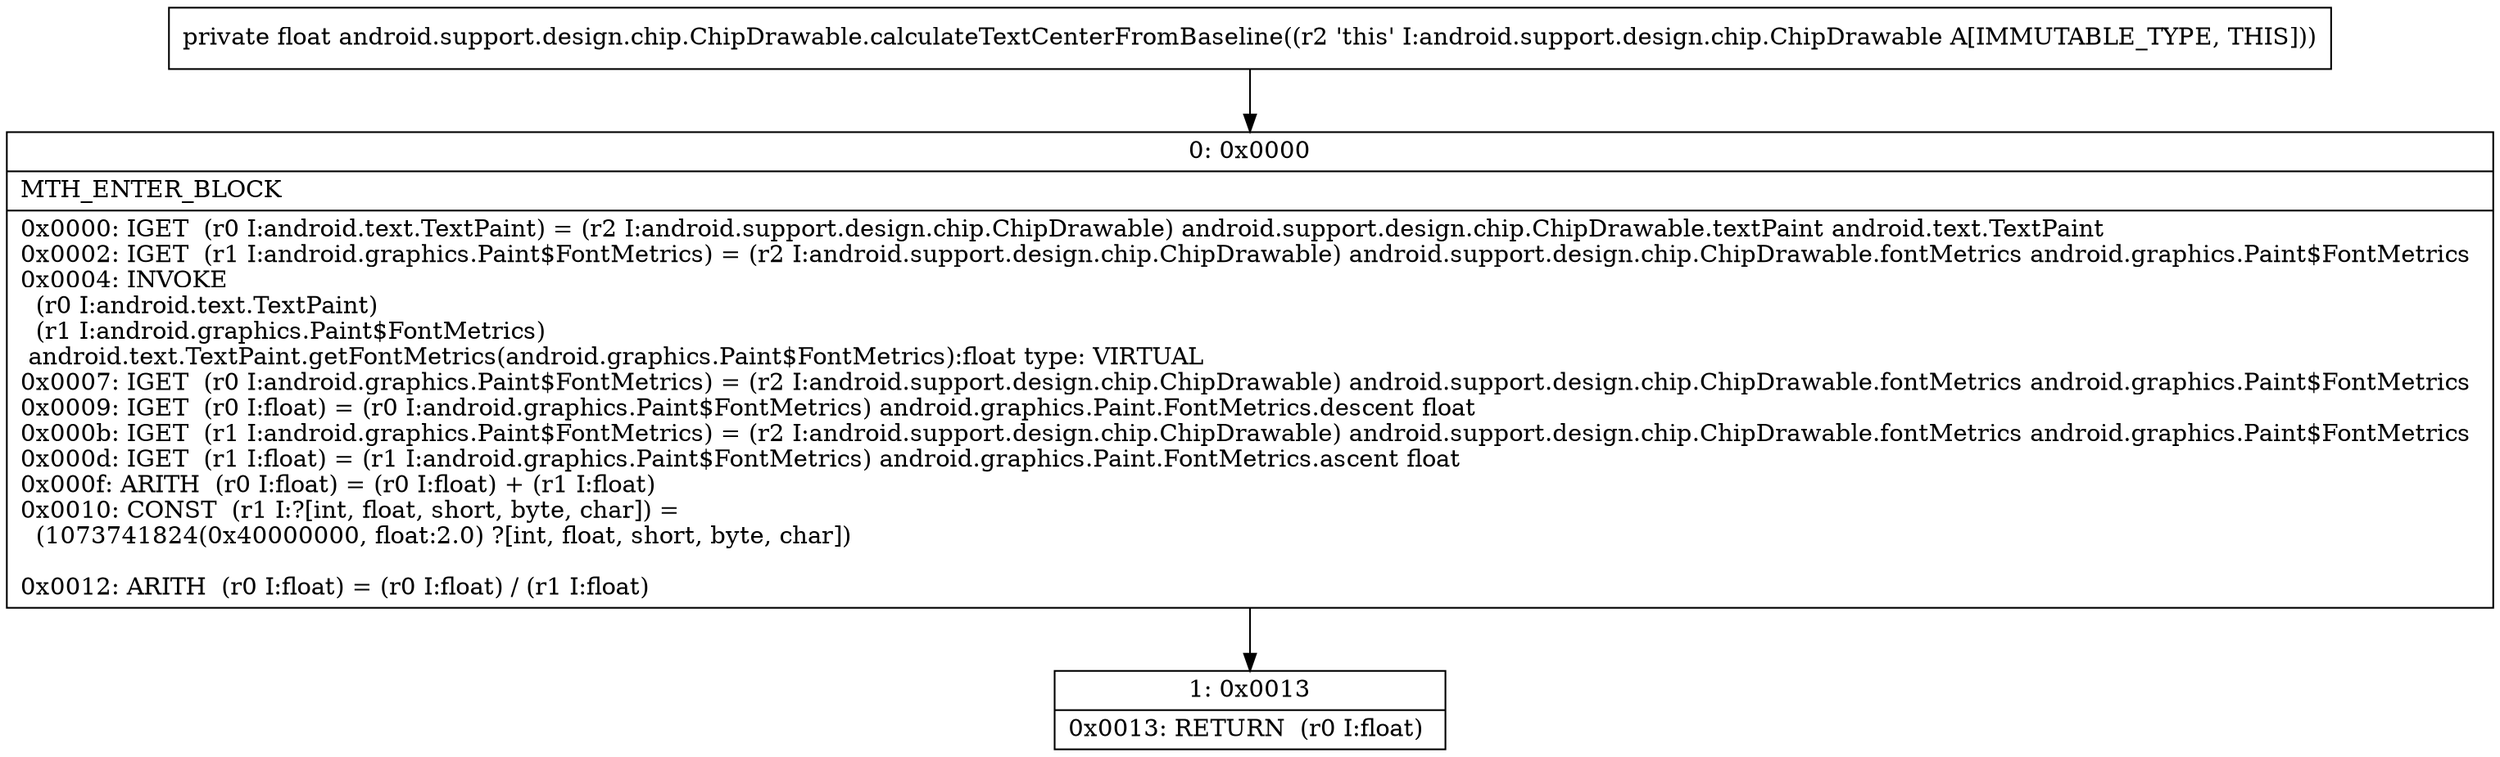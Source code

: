 digraph "CFG forandroid.support.design.chip.ChipDrawable.calculateTextCenterFromBaseline()F" {
Node_0 [shape=record,label="{0\:\ 0x0000|MTH_ENTER_BLOCK\l|0x0000: IGET  (r0 I:android.text.TextPaint) = (r2 I:android.support.design.chip.ChipDrawable) android.support.design.chip.ChipDrawable.textPaint android.text.TextPaint \l0x0002: IGET  (r1 I:android.graphics.Paint$FontMetrics) = (r2 I:android.support.design.chip.ChipDrawable) android.support.design.chip.ChipDrawable.fontMetrics android.graphics.Paint$FontMetrics \l0x0004: INVOKE  \l  (r0 I:android.text.TextPaint)\l  (r1 I:android.graphics.Paint$FontMetrics)\l android.text.TextPaint.getFontMetrics(android.graphics.Paint$FontMetrics):float type: VIRTUAL \l0x0007: IGET  (r0 I:android.graphics.Paint$FontMetrics) = (r2 I:android.support.design.chip.ChipDrawable) android.support.design.chip.ChipDrawable.fontMetrics android.graphics.Paint$FontMetrics \l0x0009: IGET  (r0 I:float) = (r0 I:android.graphics.Paint$FontMetrics) android.graphics.Paint.FontMetrics.descent float \l0x000b: IGET  (r1 I:android.graphics.Paint$FontMetrics) = (r2 I:android.support.design.chip.ChipDrawable) android.support.design.chip.ChipDrawable.fontMetrics android.graphics.Paint$FontMetrics \l0x000d: IGET  (r1 I:float) = (r1 I:android.graphics.Paint$FontMetrics) android.graphics.Paint.FontMetrics.ascent float \l0x000f: ARITH  (r0 I:float) = (r0 I:float) + (r1 I:float) \l0x0010: CONST  (r1 I:?[int, float, short, byte, char]) = \l  (1073741824(0x40000000, float:2.0) ?[int, float, short, byte, char])\l \l0x0012: ARITH  (r0 I:float) = (r0 I:float) \/ (r1 I:float) \l}"];
Node_1 [shape=record,label="{1\:\ 0x0013|0x0013: RETURN  (r0 I:float) \l}"];
MethodNode[shape=record,label="{private float android.support.design.chip.ChipDrawable.calculateTextCenterFromBaseline((r2 'this' I:android.support.design.chip.ChipDrawable A[IMMUTABLE_TYPE, THIS])) }"];
MethodNode -> Node_0;
Node_0 -> Node_1;
}

